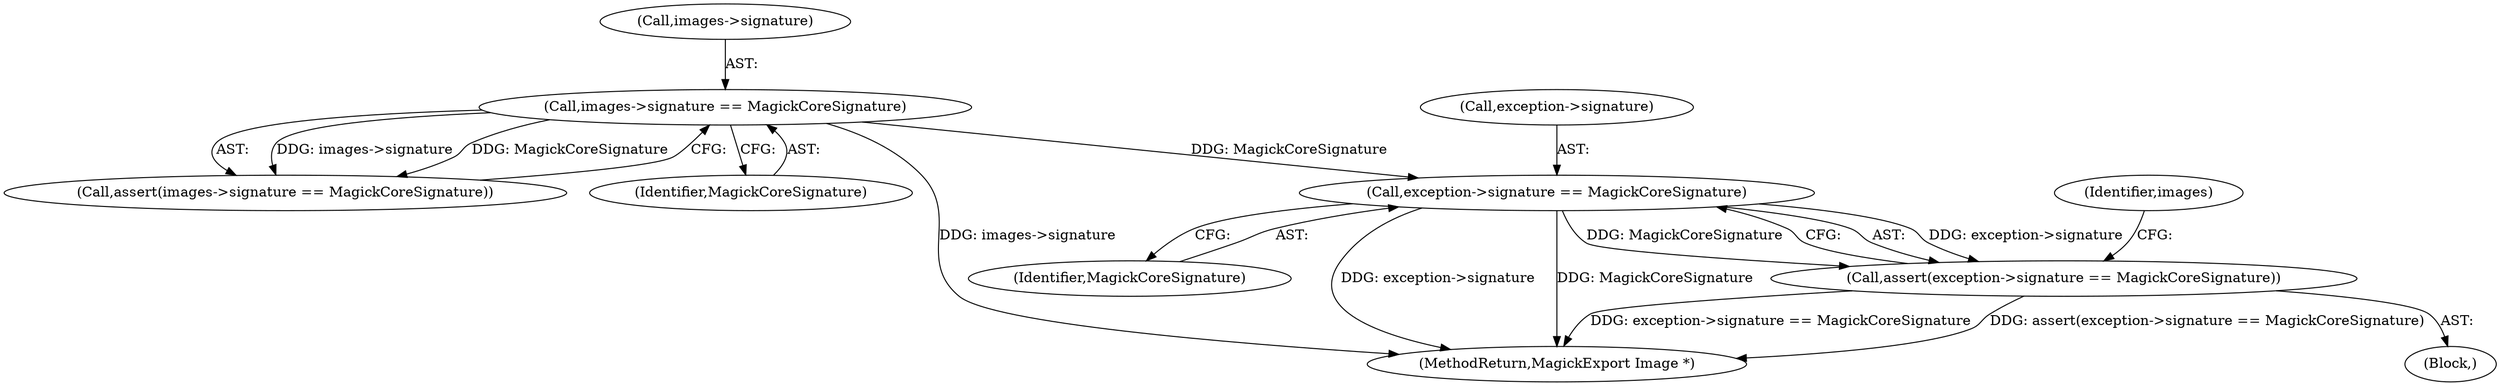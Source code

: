 digraph "0_ImageMagick6_61135001a625364e29bdce83832f043eebde7b5a@pointer" {
"1000159" [label="(Call,exception->signature == MagickCoreSignature)"];
"1000132" [label="(Call,images->signature == MagickCoreSignature)"];
"1000158" [label="(Call,assert(exception->signature == MagickCoreSignature))"];
"1000160" [label="(Call,exception->signature)"];
"1000167" [label="(Identifier,images)"];
"1000159" [label="(Call,exception->signature == MagickCoreSignature)"];
"1000131" [label="(Call,assert(images->signature == MagickCoreSignature))"];
"1000105" [label="(Block,)"];
"1000133" [label="(Call,images->signature)"];
"1000136" [label="(Identifier,MagickCoreSignature)"];
"1000158" [label="(Call,assert(exception->signature == MagickCoreSignature))"];
"1000163" [label="(Identifier,MagickCoreSignature)"];
"1000926" [label="(MethodReturn,MagickExport Image *)"];
"1000132" [label="(Call,images->signature == MagickCoreSignature)"];
"1000159" -> "1000158"  [label="AST: "];
"1000159" -> "1000163"  [label="CFG: "];
"1000160" -> "1000159"  [label="AST: "];
"1000163" -> "1000159"  [label="AST: "];
"1000158" -> "1000159"  [label="CFG: "];
"1000159" -> "1000926"  [label="DDG: exception->signature"];
"1000159" -> "1000926"  [label="DDG: MagickCoreSignature"];
"1000159" -> "1000158"  [label="DDG: exception->signature"];
"1000159" -> "1000158"  [label="DDG: MagickCoreSignature"];
"1000132" -> "1000159"  [label="DDG: MagickCoreSignature"];
"1000132" -> "1000131"  [label="AST: "];
"1000132" -> "1000136"  [label="CFG: "];
"1000133" -> "1000132"  [label="AST: "];
"1000136" -> "1000132"  [label="AST: "];
"1000131" -> "1000132"  [label="CFG: "];
"1000132" -> "1000926"  [label="DDG: images->signature"];
"1000132" -> "1000131"  [label="DDG: images->signature"];
"1000132" -> "1000131"  [label="DDG: MagickCoreSignature"];
"1000158" -> "1000105"  [label="AST: "];
"1000167" -> "1000158"  [label="CFG: "];
"1000158" -> "1000926"  [label="DDG: exception->signature == MagickCoreSignature"];
"1000158" -> "1000926"  [label="DDG: assert(exception->signature == MagickCoreSignature)"];
}
